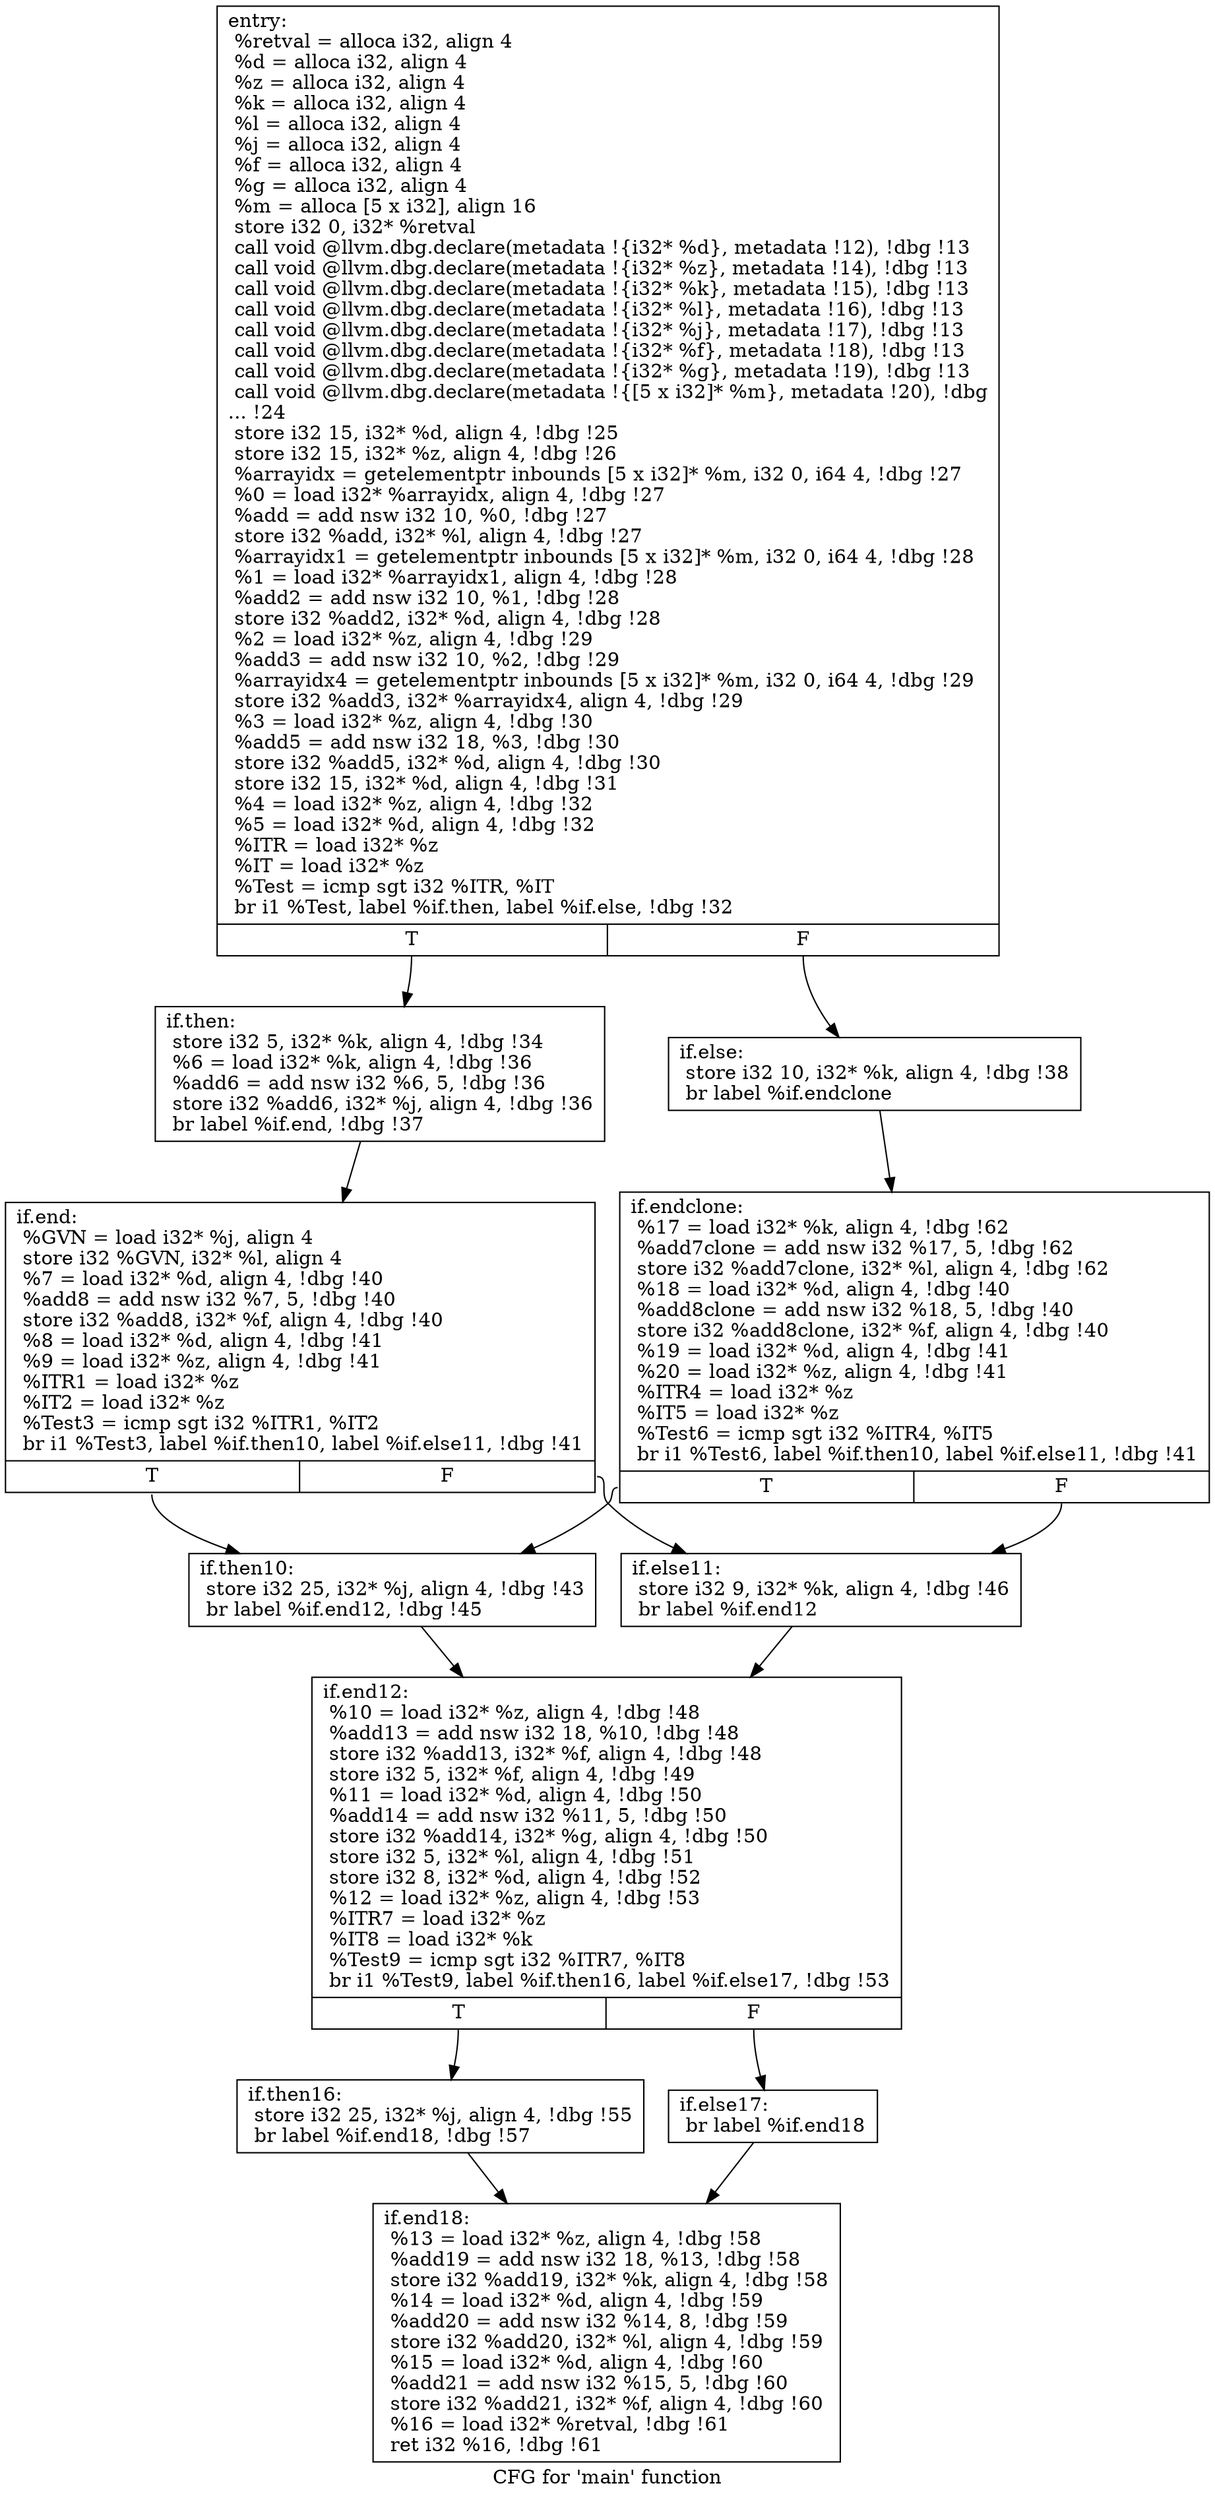 digraph "CFG for 'main' function" {
	label="CFG for 'main' function";

	Node0x28aa740 [shape=record,label="{entry:\l  %retval = alloca i32, align 4\l  %d = alloca i32, align 4\l  %z = alloca i32, align 4\l  %k = alloca i32, align 4\l  %l = alloca i32, align 4\l  %j = alloca i32, align 4\l  %f = alloca i32, align 4\l  %g = alloca i32, align 4\l  %m = alloca [5 x i32], align 16\l  store i32 0, i32* %retval\l  call void @llvm.dbg.declare(metadata !\{i32* %d\}, metadata !12), !dbg !13\l  call void @llvm.dbg.declare(metadata !\{i32* %z\}, metadata !14), !dbg !13\l  call void @llvm.dbg.declare(metadata !\{i32* %k\}, metadata !15), !dbg !13\l  call void @llvm.dbg.declare(metadata !\{i32* %l\}, metadata !16), !dbg !13\l  call void @llvm.dbg.declare(metadata !\{i32* %j\}, metadata !17), !dbg !13\l  call void @llvm.dbg.declare(metadata !\{i32* %f\}, metadata !18), !dbg !13\l  call void @llvm.dbg.declare(metadata !\{i32* %g\}, metadata !19), !dbg !13\l  call void @llvm.dbg.declare(metadata !\{[5 x i32]* %m\}, metadata !20), !dbg\l... !24\l  store i32 15, i32* %d, align 4, !dbg !25\l  store i32 15, i32* %z, align 4, !dbg !26\l  %arrayidx = getelementptr inbounds [5 x i32]* %m, i32 0, i64 4, !dbg !27\l  %0 = load i32* %arrayidx, align 4, !dbg !27\l  %add = add nsw i32 10, %0, !dbg !27\l  store i32 %add, i32* %l, align 4, !dbg !27\l  %arrayidx1 = getelementptr inbounds [5 x i32]* %m, i32 0, i64 4, !dbg !28\l  %1 = load i32* %arrayidx1, align 4, !dbg !28\l  %add2 = add nsw i32 10, %1, !dbg !28\l  store i32 %add2, i32* %d, align 4, !dbg !28\l  %2 = load i32* %z, align 4, !dbg !29\l  %add3 = add nsw i32 10, %2, !dbg !29\l  %arrayidx4 = getelementptr inbounds [5 x i32]* %m, i32 0, i64 4, !dbg !29\l  store i32 %add3, i32* %arrayidx4, align 4, !dbg !29\l  %3 = load i32* %z, align 4, !dbg !30\l  %add5 = add nsw i32 18, %3, !dbg !30\l  store i32 %add5, i32* %d, align 4, !dbg !30\l  store i32 15, i32* %d, align 4, !dbg !31\l  %4 = load i32* %z, align 4, !dbg !32\l  %5 = load i32* %d, align 4, !dbg !32\l  %ITR = load i32* %z\l  %IT = load i32* %z\l  %Test = icmp sgt i32 %ITR, %IT\l  br i1 %Test, label %if.then, label %if.else, !dbg !32\l|{<s0>T|<s1>F}}"];
	Node0x28aa740:s0 -> Node0x28aa7a0;
	Node0x28aa740:s1 -> Node0x28aa800;
	Node0x28aa7a0 [shape=record,label="{if.then:                                          \l  store i32 5, i32* %k, align 4, !dbg !34\l  %6 = load i32* %k, align 4, !dbg !36\l  %add6 = add nsw i32 %6, 5, !dbg !36\l  store i32 %add6, i32* %j, align 4, !dbg !36\l  br label %if.end, !dbg !37\l}"];
	Node0x28aa7a0 -> Node0x28aa860;
	Node0x28aa800 [shape=record,label="{if.else:                                          \l  store i32 10, i32* %k, align 4, !dbg !38\l  br label %if.endclone\l}"];
	Node0x28aa800 -> Node0x28ca4e0;
	Node0x28aa860 [shape=record,label="{if.end:                                           \l  %GVN = load i32* %j, align 4\l  store i32 %GVN, i32* %l, align 4\l  %7 = load i32* %d, align 4, !dbg !40\l  %add8 = add nsw i32 %7, 5, !dbg !40\l  store i32 %add8, i32* %f, align 4, !dbg !40\l  %8 = load i32* %d, align 4, !dbg !41\l  %9 = load i32* %z, align 4, !dbg !41\l  %ITR1 = load i32* %z\l  %IT2 = load i32* %z\l  %Test3 = icmp sgt i32 %ITR1, %IT2\l  br i1 %Test3, label %if.then10, label %if.else11, !dbg !41\l|{<s0>T|<s1>F}}"];
	Node0x28aa860:s0 -> Node0x28aa8c0;
	Node0x28aa860:s1 -> Node0x28aa920;
	Node0x28aa8c0 [shape=record,label="{if.then10:                                        \l  store i32 25, i32* %j, align 4, !dbg !43\l  br label %if.end12, !dbg !45\l}"];
	Node0x28aa8c0 -> Node0x28aa980;
	Node0x28aa920 [shape=record,label="{if.else11:                                        \l  store i32 9, i32* %k, align 4, !dbg !46\l  br label %if.end12\l}"];
	Node0x28aa920 -> Node0x28aa980;
	Node0x28aa980 [shape=record,label="{if.end12:                                         \l  %10 = load i32* %z, align 4, !dbg !48\l  %add13 = add nsw i32 18, %10, !dbg !48\l  store i32 %add13, i32* %f, align 4, !dbg !48\l  store i32 5, i32* %f, align 4, !dbg !49\l  %11 = load i32* %d, align 4, !dbg !50\l  %add14 = add nsw i32 %11, 5, !dbg !50\l  store i32 %add14, i32* %g, align 4, !dbg !50\l  store i32 5, i32* %l, align 4, !dbg !51\l  store i32 8, i32* %d, align 4, !dbg !52\l  %12 = load i32* %z, align 4, !dbg !53\l  %ITR7 = load i32* %z\l  %IT8 = load i32* %k\l  %Test9 = icmp sgt i32 %ITR7, %IT8\l  br i1 %Test9, label %if.then16, label %if.else17, !dbg !53\l|{<s0>T|<s1>F}}"];
	Node0x28aa980:s0 -> Node0x28aa9e0;
	Node0x28aa980:s1 -> Node0x28aaa40;
	Node0x28aa9e0 [shape=record,label="{if.then16:                                        \l  store i32 25, i32* %j, align 4, !dbg !55\l  br label %if.end18, !dbg !57\l}"];
	Node0x28aa9e0 -> Node0x28aaaa0;
	Node0x28aaa40 [shape=record,label="{if.else17:                                        \l  br label %if.end18\l}"];
	Node0x28aaa40 -> Node0x28aaaa0;
	Node0x28aaaa0 [shape=record,label="{if.end18:                                         \l  %13 = load i32* %z, align 4, !dbg !58\l  %add19 = add nsw i32 18, %13, !dbg !58\l  store i32 %add19, i32* %k, align 4, !dbg !58\l  %14 = load i32* %d, align 4, !dbg !59\l  %add20 = add nsw i32 %14, 8, !dbg !59\l  store i32 %add20, i32* %l, align 4, !dbg !59\l  %15 = load i32* %d, align 4, !dbg !60\l  %add21 = add nsw i32 %15, 5, !dbg !60\l  store i32 %add21, i32* %f, align 4, !dbg !60\l  %16 = load i32* %retval, !dbg !61\l  ret i32 %16, !dbg !61\l}"];
	Node0x28ca4e0 [shape=record,label="{if.endclone:                                      \l  %17 = load i32* %k, align 4, !dbg !62\l  %add7clone = add nsw i32 %17, 5, !dbg !62\l  store i32 %add7clone, i32* %l, align 4, !dbg !62\l  %18 = load i32* %d, align 4, !dbg !40\l  %add8clone = add nsw i32 %18, 5, !dbg !40\l  store i32 %add8clone, i32* %f, align 4, !dbg !40\l  %19 = load i32* %d, align 4, !dbg !41\l  %20 = load i32* %z, align 4, !dbg !41\l  %ITR4 = load i32* %z\l  %IT5 = load i32* %z\l  %Test6 = icmp sgt i32 %ITR4, %IT5\l  br i1 %Test6, label %if.then10, label %if.else11, !dbg !41\l|{<s0>T|<s1>F}}"];
	Node0x28ca4e0:s0 -> Node0x28aa8c0;
	Node0x28ca4e0:s1 -> Node0x28aa920;
}
